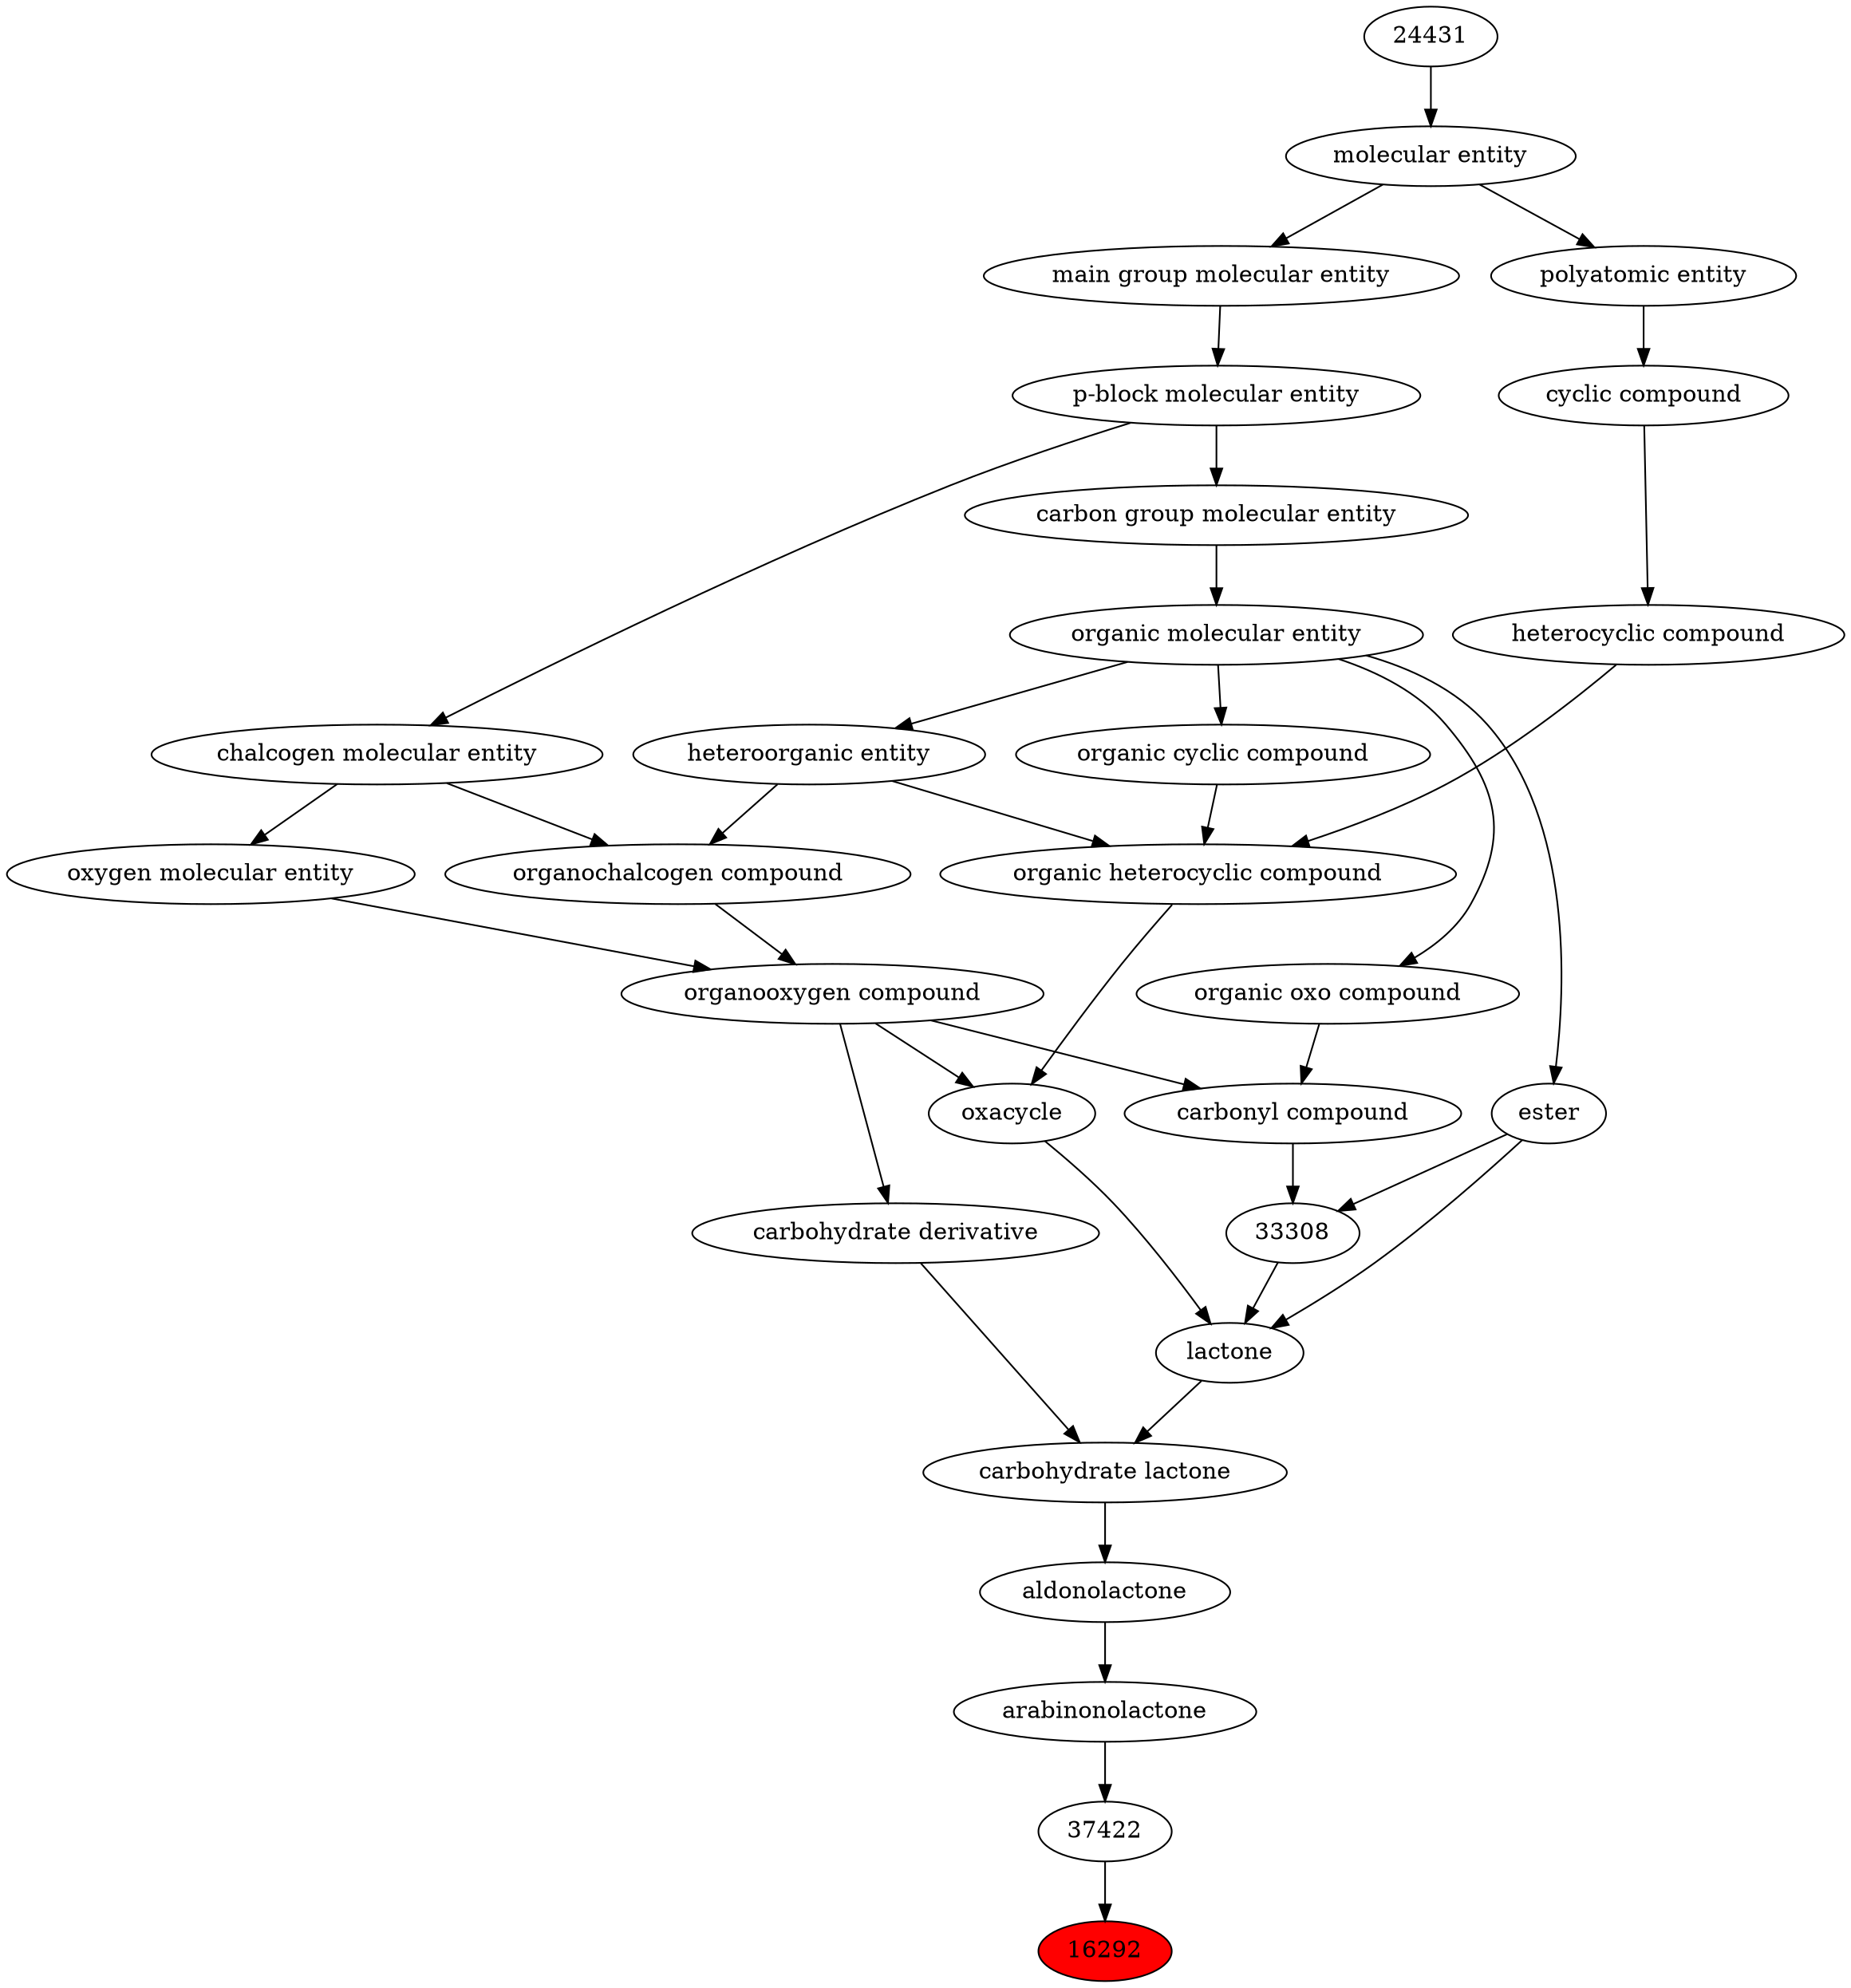digraph tree{ 
16292 [label="16292" fillcolor=red style=filled]
37422 -> 16292
37422 [label="37422"]
22598 -> 37422
22598 [label="arabinonolactone"]
22302 -> 22598
22302 [label="aldonolactone"]
37421 -> 22302
37421 [label="carbohydrate lactone"]
25000 -> 37421
63299 -> 37421
25000 [label="lactone"]
33308 -> 25000
35701 -> 25000
38104 -> 25000
63299 [label="carbohydrate derivative"]
36963 -> 63299
33308 [label="33308"]
36586 -> 33308
35701 -> 33308
35701 [label="ester"]
50860 -> 35701
38104 [label="oxacycle"]
24532 -> 38104
36963 -> 38104
36963 [label="organooxygen compound"]
36962 -> 36963
25806 -> 36963
36586 [label="carbonyl compound"]
36587 -> 36586
36963 -> 36586
50860 [label="organic molecular entity"]
33582 -> 50860
24532 [label="organic heterocyclic compound"]
33285 -> 24532
33832 -> 24532
5686 -> 24532
36962 [label="organochalcogen compound"]
33285 -> 36962
33304 -> 36962
25806 [label="oxygen molecular entity"]
33304 -> 25806
36587 [label="organic oxo compound"]
50860 -> 36587
33582 [label="carbon group molecular entity"]
33675 -> 33582
33285 [label="heteroorganic entity"]
50860 -> 33285
33832 [label="organic cyclic compound"]
50860 -> 33832
5686 [label="heterocyclic compound"]
33595 -> 5686
33304 [label="chalcogen molecular entity"]
33675 -> 33304
33675 [label="p-block molecular entity"]
33579 -> 33675
33595 [label="cyclic compound"]
36357 -> 33595
33579 [label="main group molecular entity"]
23367 -> 33579
36357 [label="polyatomic entity"]
23367 -> 36357
23367 [label="molecular entity"]
24431 -> 23367
24431 [label="24431"]
}
